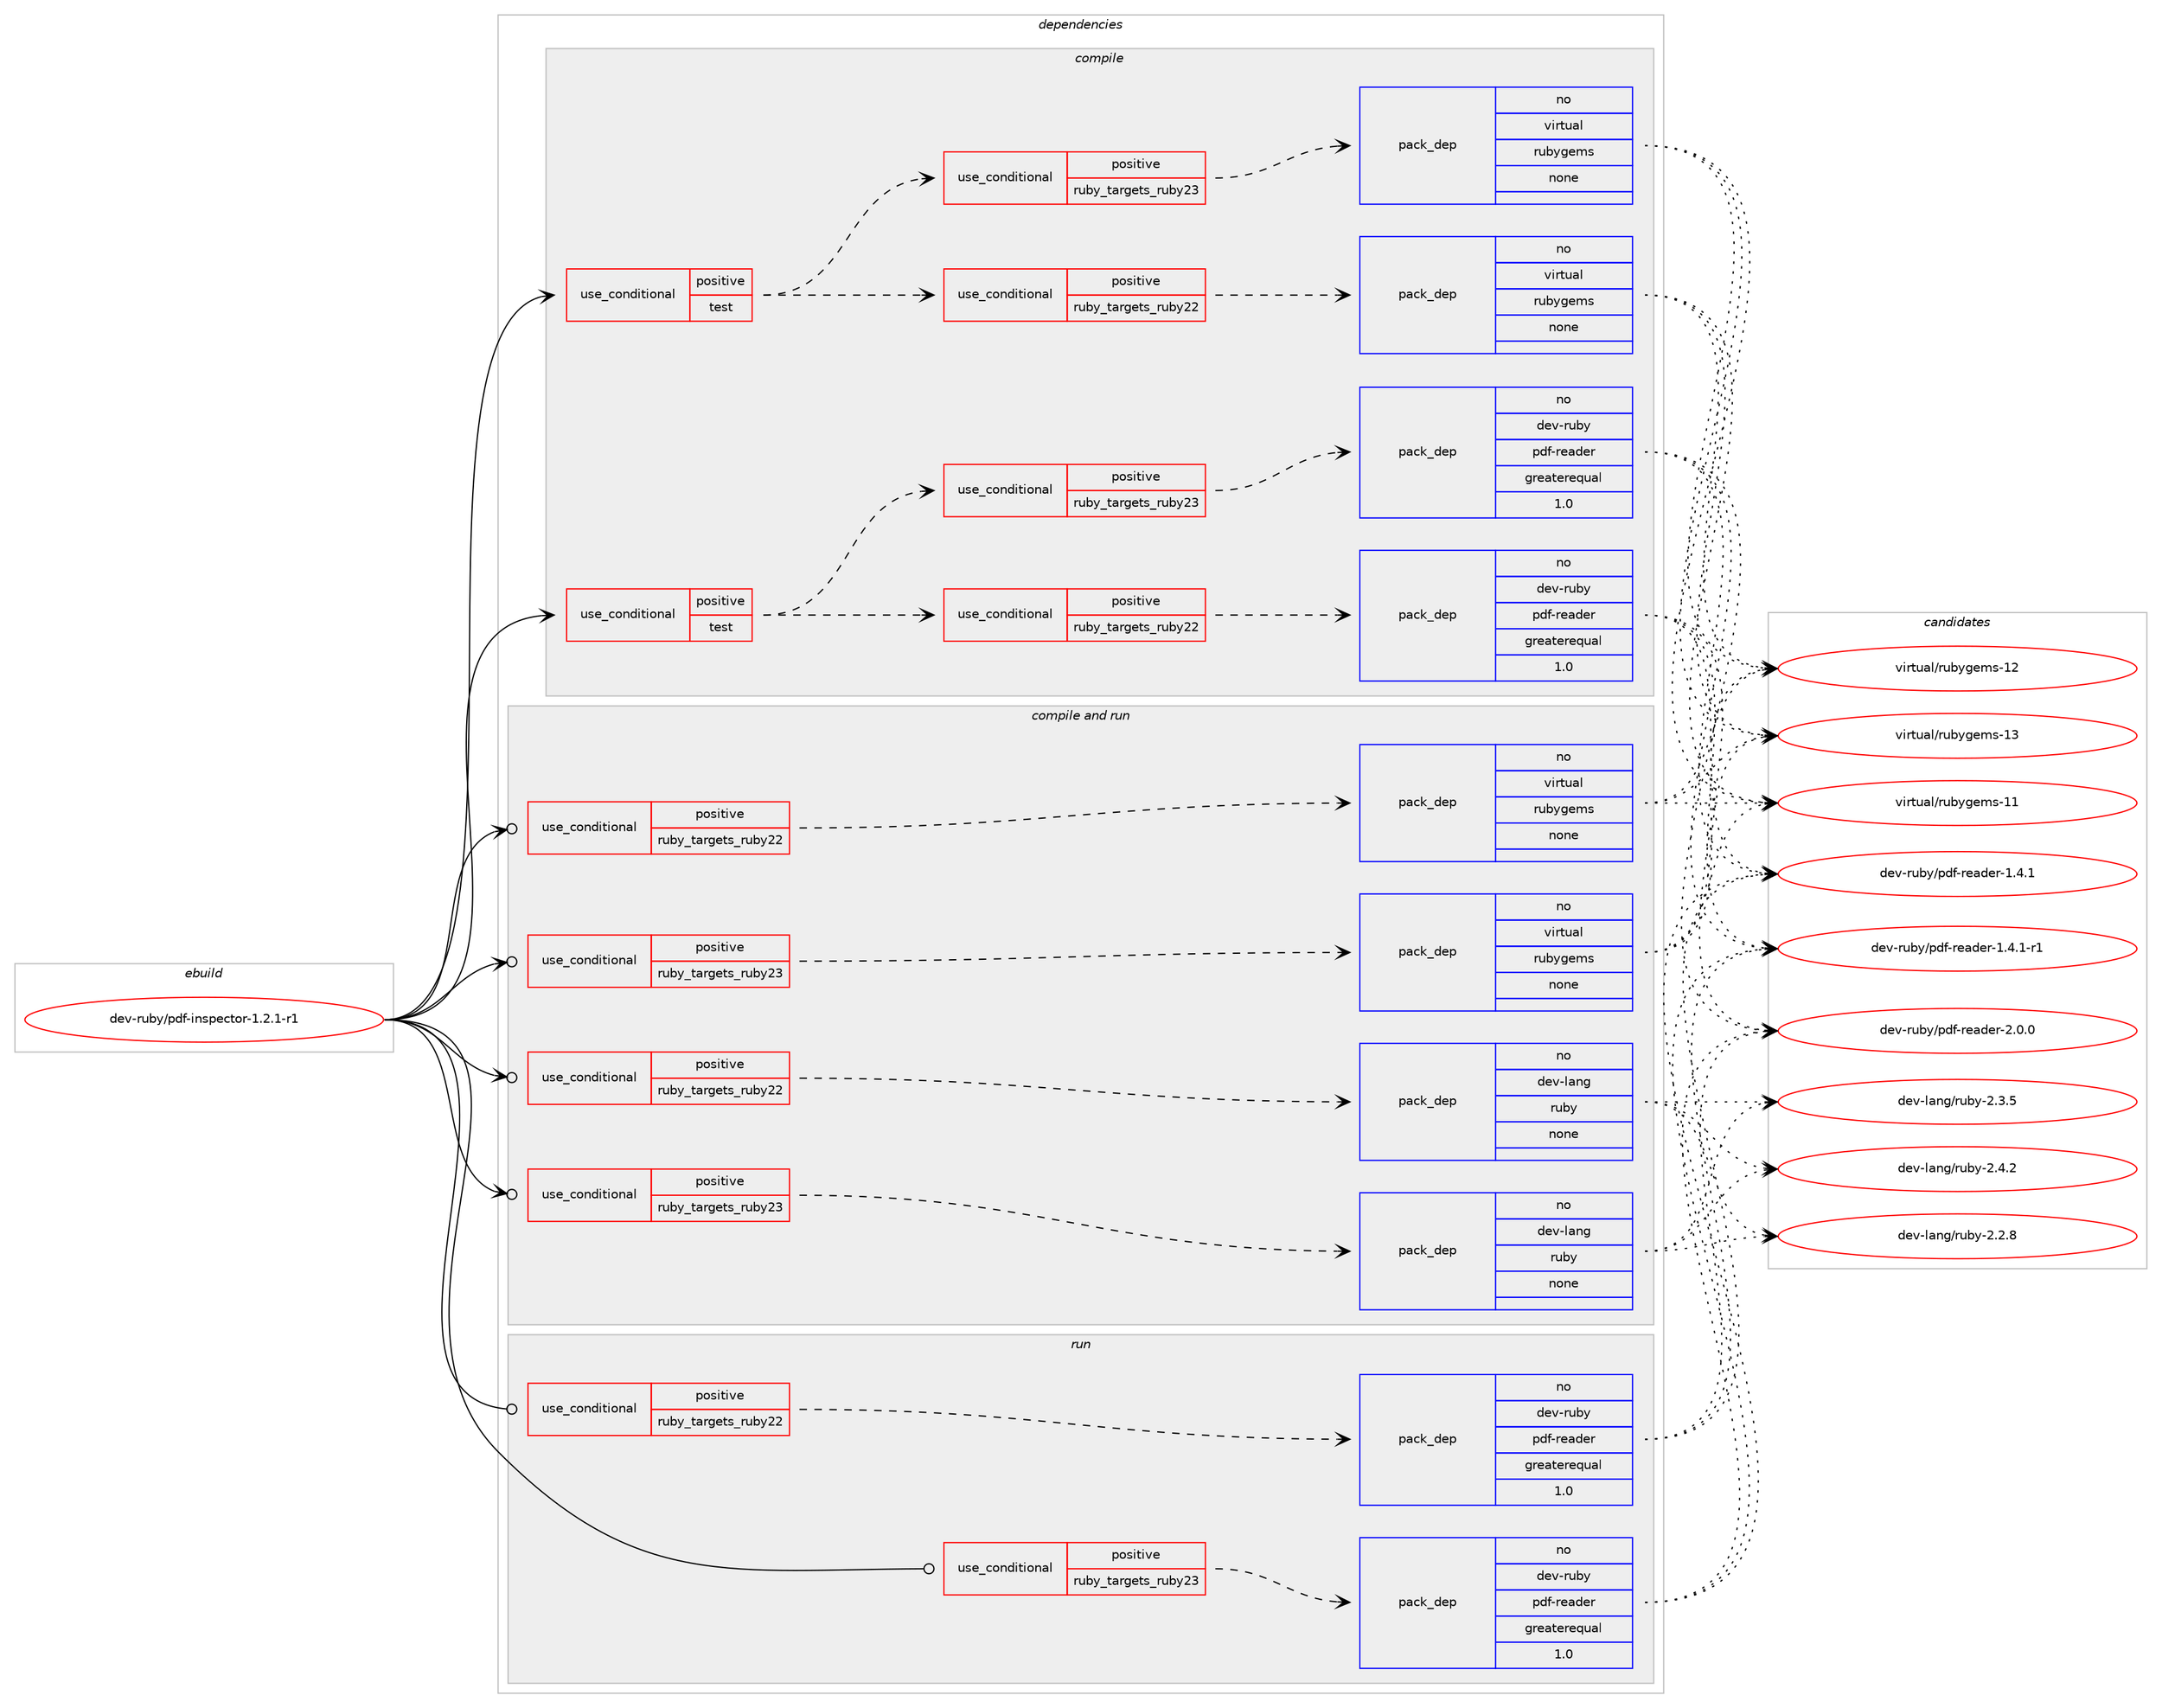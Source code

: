 digraph prolog {

# *************
# Graph options
# *************

newrank=true;
concentrate=true;
compound=true;
graph [rankdir=LR,fontname=Helvetica,fontsize=10,ranksep=1.5];#, ranksep=2.5, nodesep=0.2];
edge  [arrowhead=vee];
node  [fontname=Helvetica,fontsize=10];

# **********
# The ebuild
# **********

subgraph cluster_leftcol {
color=gray;
rank=same;
label=<<i>ebuild</i>>;
id [label="dev-ruby/pdf-inspector-1.2.1-r1", color=red, width=4, href="../dev-ruby/pdf-inspector-1.2.1-r1.svg"];
}

# ****************
# The dependencies
# ****************

subgraph cluster_midcol {
color=gray;
label=<<i>dependencies</i>>;
subgraph cluster_compile {
fillcolor="#eeeeee";
style=filled;
label=<<i>compile</i>>;
subgraph cond64812 {
dependency253442 [label=<<TABLE BORDER="0" CELLBORDER="1" CELLSPACING="0" CELLPADDING="4"><TR><TD ROWSPAN="3" CELLPADDING="10">use_conditional</TD></TR><TR><TD>positive</TD></TR><TR><TD>test</TD></TR></TABLE>>, shape=none, color=red];
subgraph cond64813 {
dependency253443 [label=<<TABLE BORDER="0" CELLBORDER="1" CELLSPACING="0" CELLPADDING="4"><TR><TD ROWSPAN="3" CELLPADDING="10">use_conditional</TD></TR><TR><TD>positive</TD></TR><TR><TD>ruby_targets_ruby22</TD></TR></TABLE>>, shape=none, color=red];
subgraph pack184525 {
dependency253444 [label=<<TABLE BORDER="0" CELLBORDER="1" CELLSPACING="0" CELLPADDING="4" WIDTH="220"><TR><TD ROWSPAN="6" CELLPADDING="30">pack_dep</TD></TR><TR><TD WIDTH="110">no</TD></TR><TR><TD>dev-ruby</TD></TR><TR><TD>pdf-reader</TD></TR><TR><TD>greaterequal</TD></TR><TR><TD>1.0</TD></TR></TABLE>>, shape=none, color=blue];
}
dependency253443:e -> dependency253444:w [weight=20,style="dashed",arrowhead="vee"];
}
dependency253442:e -> dependency253443:w [weight=20,style="dashed",arrowhead="vee"];
subgraph cond64814 {
dependency253445 [label=<<TABLE BORDER="0" CELLBORDER="1" CELLSPACING="0" CELLPADDING="4"><TR><TD ROWSPAN="3" CELLPADDING="10">use_conditional</TD></TR><TR><TD>positive</TD></TR><TR><TD>ruby_targets_ruby23</TD></TR></TABLE>>, shape=none, color=red];
subgraph pack184526 {
dependency253446 [label=<<TABLE BORDER="0" CELLBORDER="1" CELLSPACING="0" CELLPADDING="4" WIDTH="220"><TR><TD ROWSPAN="6" CELLPADDING="30">pack_dep</TD></TR><TR><TD WIDTH="110">no</TD></TR><TR><TD>dev-ruby</TD></TR><TR><TD>pdf-reader</TD></TR><TR><TD>greaterequal</TD></TR><TR><TD>1.0</TD></TR></TABLE>>, shape=none, color=blue];
}
dependency253445:e -> dependency253446:w [weight=20,style="dashed",arrowhead="vee"];
}
dependency253442:e -> dependency253445:w [weight=20,style="dashed",arrowhead="vee"];
}
id:e -> dependency253442:w [weight=20,style="solid",arrowhead="vee"];
subgraph cond64815 {
dependency253447 [label=<<TABLE BORDER="0" CELLBORDER="1" CELLSPACING="0" CELLPADDING="4"><TR><TD ROWSPAN="3" CELLPADDING="10">use_conditional</TD></TR><TR><TD>positive</TD></TR><TR><TD>test</TD></TR></TABLE>>, shape=none, color=red];
subgraph cond64816 {
dependency253448 [label=<<TABLE BORDER="0" CELLBORDER="1" CELLSPACING="0" CELLPADDING="4"><TR><TD ROWSPAN="3" CELLPADDING="10">use_conditional</TD></TR><TR><TD>positive</TD></TR><TR><TD>ruby_targets_ruby22</TD></TR></TABLE>>, shape=none, color=red];
subgraph pack184527 {
dependency253449 [label=<<TABLE BORDER="0" CELLBORDER="1" CELLSPACING="0" CELLPADDING="4" WIDTH="220"><TR><TD ROWSPAN="6" CELLPADDING="30">pack_dep</TD></TR><TR><TD WIDTH="110">no</TD></TR><TR><TD>virtual</TD></TR><TR><TD>rubygems</TD></TR><TR><TD>none</TD></TR><TR><TD></TD></TR></TABLE>>, shape=none, color=blue];
}
dependency253448:e -> dependency253449:w [weight=20,style="dashed",arrowhead="vee"];
}
dependency253447:e -> dependency253448:w [weight=20,style="dashed",arrowhead="vee"];
subgraph cond64817 {
dependency253450 [label=<<TABLE BORDER="0" CELLBORDER="1" CELLSPACING="0" CELLPADDING="4"><TR><TD ROWSPAN="3" CELLPADDING="10">use_conditional</TD></TR><TR><TD>positive</TD></TR><TR><TD>ruby_targets_ruby23</TD></TR></TABLE>>, shape=none, color=red];
subgraph pack184528 {
dependency253451 [label=<<TABLE BORDER="0" CELLBORDER="1" CELLSPACING="0" CELLPADDING="4" WIDTH="220"><TR><TD ROWSPAN="6" CELLPADDING="30">pack_dep</TD></TR><TR><TD WIDTH="110">no</TD></TR><TR><TD>virtual</TD></TR><TR><TD>rubygems</TD></TR><TR><TD>none</TD></TR><TR><TD></TD></TR></TABLE>>, shape=none, color=blue];
}
dependency253450:e -> dependency253451:w [weight=20,style="dashed",arrowhead="vee"];
}
dependency253447:e -> dependency253450:w [weight=20,style="dashed",arrowhead="vee"];
}
id:e -> dependency253447:w [weight=20,style="solid",arrowhead="vee"];
}
subgraph cluster_compileandrun {
fillcolor="#eeeeee";
style=filled;
label=<<i>compile and run</i>>;
subgraph cond64818 {
dependency253452 [label=<<TABLE BORDER="0" CELLBORDER="1" CELLSPACING="0" CELLPADDING="4"><TR><TD ROWSPAN="3" CELLPADDING="10">use_conditional</TD></TR><TR><TD>positive</TD></TR><TR><TD>ruby_targets_ruby22</TD></TR></TABLE>>, shape=none, color=red];
subgraph pack184529 {
dependency253453 [label=<<TABLE BORDER="0" CELLBORDER="1" CELLSPACING="0" CELLPADDING="4" WIDTH="220"><TR><TD ROWSPAN="6" CELLPADDING="30">pack_dep</TD></TR><TR><TD WIDTH="110">no</TD></TR><TR><TD>dev-lang</TD></TR><TR><TD>ruby</TD></TR><TR><TD>none</TD></TR><TR><TD></TD></TR></TABLE>>, shape=none, color=blue];
}
dependency253452:e -> dependency253453:w [weight=20,style="dashed",arrowhead="vee"];
}
id:e -> dependency253452:w [weight=20,style="solid",arrowhead="odotvee"];
subgraph cond64819 {
dependency253454 [label=<<TABLE BORDER="0" CELLBORDER="1" CELLSPACING="0" CELLPADDING="4"><TR><TD ROWSPAN="3" CELLPADDING="10">use_conditional</TD></TR><TR><TD>positive</TD></TR><TR><TD>ruby_targets_ruby22</TD></TR></TABLE>>, shape=none, color=red];
subgraph pack184530 {
dependency253455 [label=<<TABLE BORDER="0" CELLBORDER="1" CELLSPACING="0" CELLPADDING="4" WIDTH="220"><TR><TD ROWSPAN="6" CELLPADDING="30">pack_dep</TD></TR><TR><TD WIDTH="110">no</TD></TR><TR><TD>virtual</TD></TR><TR><TD>rubygems</TD></TR><TR><TD>none</TD></TR><TR><TD></TD></TR></TABLE>>, shape=none, color=blue];
}
dependency253454:e -> dependency253455:w [weight=20,style="dashed",arrowhead="vee"];
}
id:e -> dependency253454:w [weight=20,style="solid",arrowhead="odotvee"];
subgraph cond64820 {
dependency253456 [label=<<TABLE BORDER="0" CELLBORDER="1" CELLSPACING="0" CELLPADDING="4"><TR><TD ROWSPAN="3" CELLPADDING="10">use_conditional</TD></TR><TR><TD>positive</TD></TR><TR><TD>ruby_targets_ruby23</TD></TR></TABLE>>, shape=none, color=red];
subgraph pack184531 {
dependency253457 [label=<<TABLE BORDER="0" CELLBORDER="1" CELLSPACING="0" CELLPADDING="4" WIDTH="220"><TR><TD ROWSPAN="6" CELLPADDING="30">pack_dep</TD></TR><TR><TD WIDTH="110">no</TD></TR><TR><TD>dev-lang</TD></TR><TR><TD>ruby</TD></TR><TR><TD>none</TD></TR><TR><TD></TD></TR></TABLE>>, shape=none, color=blue];
}
dependency253456:e -> dependency253457:w [weight=20,style="dashed",arrowhead="vee"];
}
id:e -> dependency253456:w [weight=20,style="solid",arrowhead="odotvee"];
subgraph cond64821 {
dependency253458 [label=<<TABLE BORDER="0" CELLBORDER="1" CELLSPACING="0" CELLPADDING="4"><TR><TD ROWSPAN="3" CELLPADDING="10">use_conditional</TD></TR><TR><TD>positive</TD></TR><TR><TD>ruby_targets_ruby23</TD></TR></TABLE>>, shape=none, color=red];
subgraph pack184532 {
dependency253459 [label=<<TABLE BORDER="0" CELLBORDER="1" CELLSPACING="0" CELLPADDING="4" WIDTH="220"><TR><TD ROWSPAN="6" CELLPADDING="30">pack_dep</TD></TR><TR><TD WIDTH="110">no</TD></TR><TR><TD>virtual</TD></TR><TR><TD>rubygems</TD></TR><TR><TD>none</TD></TR><TR><TD></TD></TR></TABLE>>, shape=none, color=blue];
}
dependency253458:e -> dependency253459:w [weight=20,style="dashed",arrowhead="vee"];
}
id:e -> dependency253458:w [weight=20,style="solid",arrowhead="odotvee"];
}
subgraph cluster_run {
fillcolor="#eeeeee";
style=filled;
label=<<i>run</i>>;
subgraph cond64822 {
dependency253460 [label=<<TABLE BORDER="0" CELLBORDER="1" CELLSPACING="0" CELLPADDING="4"><TR><TD ROWSPAN="3" CELLPADDING="10">use_conditional</TD></TR><TR><TD>positive</TD></TR><TR><TD>ruby_targets_ruby22</TD></TR></TABLE>>, shape=none, color=red];
subgraph pack184533 {
dependency253461 [label=<<TABLE BORDER="0" CELLBORDER="1" CELLSPACING="0" CELLPADDING="4" WIDTH="220"><TR><TD ROWSPAN="6" CELLPADDING="30">pack_dep</TD></TR><TR><TD WIDTH="110">no</TD></TR><TR><TD>dev-ruby</TD></TR><TR><TD>pdf-reader</TD></TR><TR><TD>greaterequal</TD></TR><TR><TD>1.0</TD></TR></TABLE>>, shape=none, color=blue];
}
dependency253460:e -> dependency253461:w [weight=20,style="dashed",arrowhead="vee"];
}
id:e -> dependency253460:w [weight=20,style="solid",arrowhead="odot"];
subgraph cond64823 {
dependency253462 [label=<<TABLE BORDER="0" CELLBORDER="1" CELLSPACING="0" CELLPADDING="4"><TR><TD ROWSPAN="3" CELLPADDING="10">use_conditional</TD></TR><TR><TD>positive</TD></TR><TR><TD>ruby_targets_ruby23</TD></TR></TABLE>>, shape=none, color=red];
subgraph pack184534 {
dependency253463 [label=<<TABLE BORDER="0" CELLBORDER="1" CELLSPACING="0" CELLPADDING="4" WIDTH="220"><TR><TD ROWSPAN="6" CELLPADDING="30">pack_dep</TD></TR><TR><TD WIDTH="110">no</TD></TR><TR><TD>dev-ruby</TD></TR><TR><TD>pdf-reader</TD></TR><TR><TD>greaterequal</TD></TR><TR><TD>1.0</TD></TR></TABLE>>, shape=none, color=blue];
}
dependency253462:e -> dependency253463:w [weight=20,style="dashed",arrowhead="vee"];
}
id:e -> dependency253462:w [weight=20,style="solid",arrowhead="odot"];
}
}

# **************
# The candidates
# **************

subgraph cluster_choices {
rank=same;
color=gray;
label=<<i>candidates</i>>;

subgraph choice184525 {
color=black;
nodesep=1;
choice1001011184511411798121471121001024511410197100101114454946524649 [label="dev-ruby/pdf-reader-1.4.1", color=red, width=4,href="../dev-ruby/pdf-reader-1.4.1.svg"];
choice10010111845114117981214711210010245114101971001011144549465246494511449 [label="dev-ruby/pdf-reader-1.4.1-r1", color=red, width=4,href="../dev-ruby/pdf-reader-1.4.1-r1.svg"];
choice1001011184511411798121471121001024511410197100101114455046484648 [label="dev-ruby/pdf-reader-2.0.0", color=red, width=4,href="../dev-ruby/pdf-reader-2.0.0.svg"];
dependency253444:e -> choice1001011184511411798121471121001024511410197100101114454946524649:w [style=dotted,weight="100"];
dependency253444:e -> choice10010111845114117981214711210010245114101971001011144549465246494511449:w [style=dotted,weight="100"];
dependency253444:e -> choice1001011184511411798121471121001024511410197100101114455046484648:w [style=dotted,weight="100"];
}
subgraph choice184526 {
color=black;
nodesep=1;
choice1001011184511411798121471121001024511410197100101114454946524649 [label="dev-ruby/pdf-reader-1.4.1", color=red, width=4,href="../dev-ruby/pdf-reader-1.4.1.svg"];
choice10010111845114117981214711210010245114101971001011144549465246494511449 [label="dev-ruby/pdf-reader-1.4.1-r1", color=red, width=4,href="../dev-ruby/pdf-reader-1.4.1-r1.svg"];
choice1001011184511411798121471121001024511410197100101114455046484648 [label="dev-ruby/pdf-reader-2.0.0", color=red, width=4,href="../dev-ruby/pdf-reader-2.0.0.svg"];
dependency253446:e -> choice1001011184511411798121471121001024511410197100101114454946524649:w [style=dotted,weight="100"];
dependency253446:e -> choice10010111845114117981214711210010245114101971001011144549465246494511449:w [style=dotted,weight="100"];
dependency253446:e -> choice1001011184511411798121471121001024511410197100101114455046484648:w [style=dotted,weight="100"];
}
subgraph choice184527 {
color=black;
nodesep=1;
choice118105114116117971084711411798121103101109115454949 [label="virtual/rubygems-11", color=red, width=4,href="../virtual/rubygems-11.svg"];
choice118105114116117971084711411798121103101109115454950 [label="virtual/rubygems-12", color=red, width=4,href="../virtual/rubygems-12.svg"];
choice118105114116117971084711411798121103101109115454951 [label="virtual/rubygems-13", color=red, width=4,href="../virtual/rubygems-13.svg"];
dependency253449:e -> choice118105114116117971084711411798121103101109115454949:w [style=dotted,weight="100"];
dependency253449:e -> choice118105114116117971084711411798121103101109115454950:w [style=dotted,weight="100"];
dependency253449:e -> choice118105114116117971084711411798121103101109115454951:w [style=dotted,weight="100"];
}
subgraph choice184528 {
color=black;
nodesep=1;
choice118105114116117971084711411798121103101109115454949 [label="virtual/rubygems-11", color=red, width=4,href="../virtual/rubygems-11.svg"];
choice118105114116117971084711411798121103101109115454950 [label="virtual/rubygems-12", color=red, width=4,href="../virtual/rubygems-12.svg"];
choice118105114116117971084711411798121103101109115454951 [label="virtual/rubygems-13", color=red, width=4,href="../virtual/rubygems-13.svg"];
dependency253451:e -> choice118105114116117971084711411798121103101109115454949:w [style=dotted,weight="100"];
dependency253451:e -> choice118105114116117971084711411798121103101109115454950:w [style=dotted,weight="100"];
dependency253451:e -> choice118105114116117971084711411798121103101109115454951:w [style=dotted,weight="100"];
}
subgraph choice184529 {
color=black;
nodesep=1;
choice10010111845108971101034711411798121455046504656 [label="dev-lang/ruby-2.2.8", color=red, width=4,href="../dev-lang/ruby-2.2.8.svg"];
choice10010111845108971101034711411798121455046514653 [label="dev-lang/ruby-2.3.5", color=red, width=4,href="../dev-lang/ruby-2.3.5.svg"];
choice10010111845108971101034711411798121455046524650 [label="dev-lang/ruby-2.4.2", color=red, width=4,href="../dev-lang/ruby-2.4.2.svg"];
dependency253453:e -> choice10010111845108971101034711411798121455046504656:w [style=dotted,weight="100"];
dependency253453:e -> choice10010111845108971101034711411798121455046514653:w [style=dotted,weight="100"];
dependency253453:e -> choice10010111845108971101034711411798121455046524650:w [style=dotted,weight="100"];
}
subgraph choice184530 {
color=black;
nodesep=1;
choice118105114116117971084711411798121103101109115454949 [label="virtual/rubygems-11", color=red, width=4,href="../virtual/rubygems-11.svg"];
choice118105114116117971084711411798121103101109115454950 [label="virtual/rubygems-12", color=red, width=4,href="../virtual/rubygems-12.svg"];
choice118105114116117971084711411798121103101109115454951 [label="virtual/rubygems-13", color=red, width=4,href="../virtual/rubygems-13.svg"];
dependency253455:e -> choice118105114116117971084711411798121103101109115454949:w [style=dotted,weight="100"];
dependency253455:e -> choice118105114116117971084711411798121103101109115454950:w [style=dotted,weight="100"];
dependency253455:e -> choice118105114116117971084711411798121103101109115454951:w [style=dotted,weight="100"];
}
subgraph choice184531 {
color=black;
nodesep=1;
choice10010111845108971101034711411798121455046504656 [label="dev-lang/ruby-2.2.8", color=red, width=4,href="../dev-lang/ruby-2.2.8.svg"];
choice10010111845108971101034711411798121455046514653 [label="dev-lang/ruby-2.3.5", color=red, width=4,href="../dev-lang/ruby-2.3.5.svg"];
choice10010111845108971101034711411798121455046524650 [label="dev-lang/ruby-2.4.2", color=red, width=4,href="../dev-lang/ruby-2.4.2.svg"];
dependency253457:e -> choice10010111845108971101034711411798121455046504656:w [style=dotted,weight="100"];
dependency253457:e -> choice10010111845108971101034711411798121455046514653:w [style=dotted,weight="100"];
dependency253457:e -> choice10010111845108971101034711411798121455046524650:w [style=dotted,weight="100"];
}
subgraph choice184532 {
color=black;
nodesep=1;
choice118105114116117971084711411798121103101109115454949 [label="virtual/rubygems-11", color=red, width=4,href="../virtual/rubygems-11.svg"];
choice118105114116117971084711411798121103101109115454950 [label="virtual/rubygems-12", color=red, width=4,href="../virtual/rubygems-12.svg"];
choice118105114116117971084711411798121103101109115454951 [label="virtual/rubygems-13", color=red, width=4,href="../virtual/rubygems-13.svg"];
dependency253459:e -> choice118105114116117971084711411798121103101109115454949:w [style=dotted,weight="100"];
dependency253459:e -> choice118105114116117971084711411798121103101109115454950:w [style=dotted,weight="100"];
dependency253459:e -> choice118105114116117971084711411798121103101109115454951:w [style=dotted,weight="100"];
}
subgraph choice184533 {
color=black;
nodesep=1;
choice1001011184511411798121471121001024511410197100101114454946524649 [label="dev-ruby/pdf-reader-1.4.1", color=red, width=4,href="../dev-ruby/pdf-reader-1.4.1.svg"];
choice10010111845114117981214711210010245114101971001011144549465246494511449 [label="dev-ruby/pdf-reader-1.4.1-r1", color=red, width=4,href="../dev-ruby/pdf-reader-1.4.1-r1.svg"];
choice1001011184511411798121471121001024511410197100101114455046484648 [label="dev-ruby/pdf-reader-2.0.0", color=red, width=4,href="../dev-ruby/pdf-reader-2.0.0.svg"];
dependency253461:e -> choice1001011184511411798121471121001024511410197100101114454946524649:w [style=dotted,weight="100"];
dependency253461:e -> choice10010111845114117981214711210010245114101971001011144549465246494511449:w [style=dotted,weight="100"];
dependency253461:e -> choice1001011184511411798121471121001024511410197100101114455046484648:w [style=dotted,weight="100"];
}
subgraph choice184534 {
color=black;
nodesep=1;
choice1001011184511411798121471121001024511410197100101114454946524649 [label="dev-ruby/pdf-reader-1.4.1", color=red, width=4,href="../dev-ruby/pdf-reader-1.4.1.svg"];
choice10010111845114117981214711210010245114101971001011144549465246494511449 [label="dev-ruby/pdf-reader-1.4.1-r1", color=red, width=4,href="../dev-ruby/pdf-reader-1.4.1-r1.svg"];
choice1001011184511411798121471121001024511410197100101114455046484648 [label="dev-ruby/pdf-reader-2.0.0", color=red, width=4,href="../dev-ruby/pdf-reader-2.0.0.svg"];
dependency253463:e -> choice1001011184511411798121471121001024511410197100101114454946524649:w [style=dotted,weight="100"];
dependency253463:e -> choice10010111845114117981214711210010245114101971001011144549465246494511449:w [style=dotted,weight="100"];
dependency253463:e -> choice1001011184511411798121471121001024511410197100101114455046484648:w [style=dotted,weight="100"];
}
}

}
